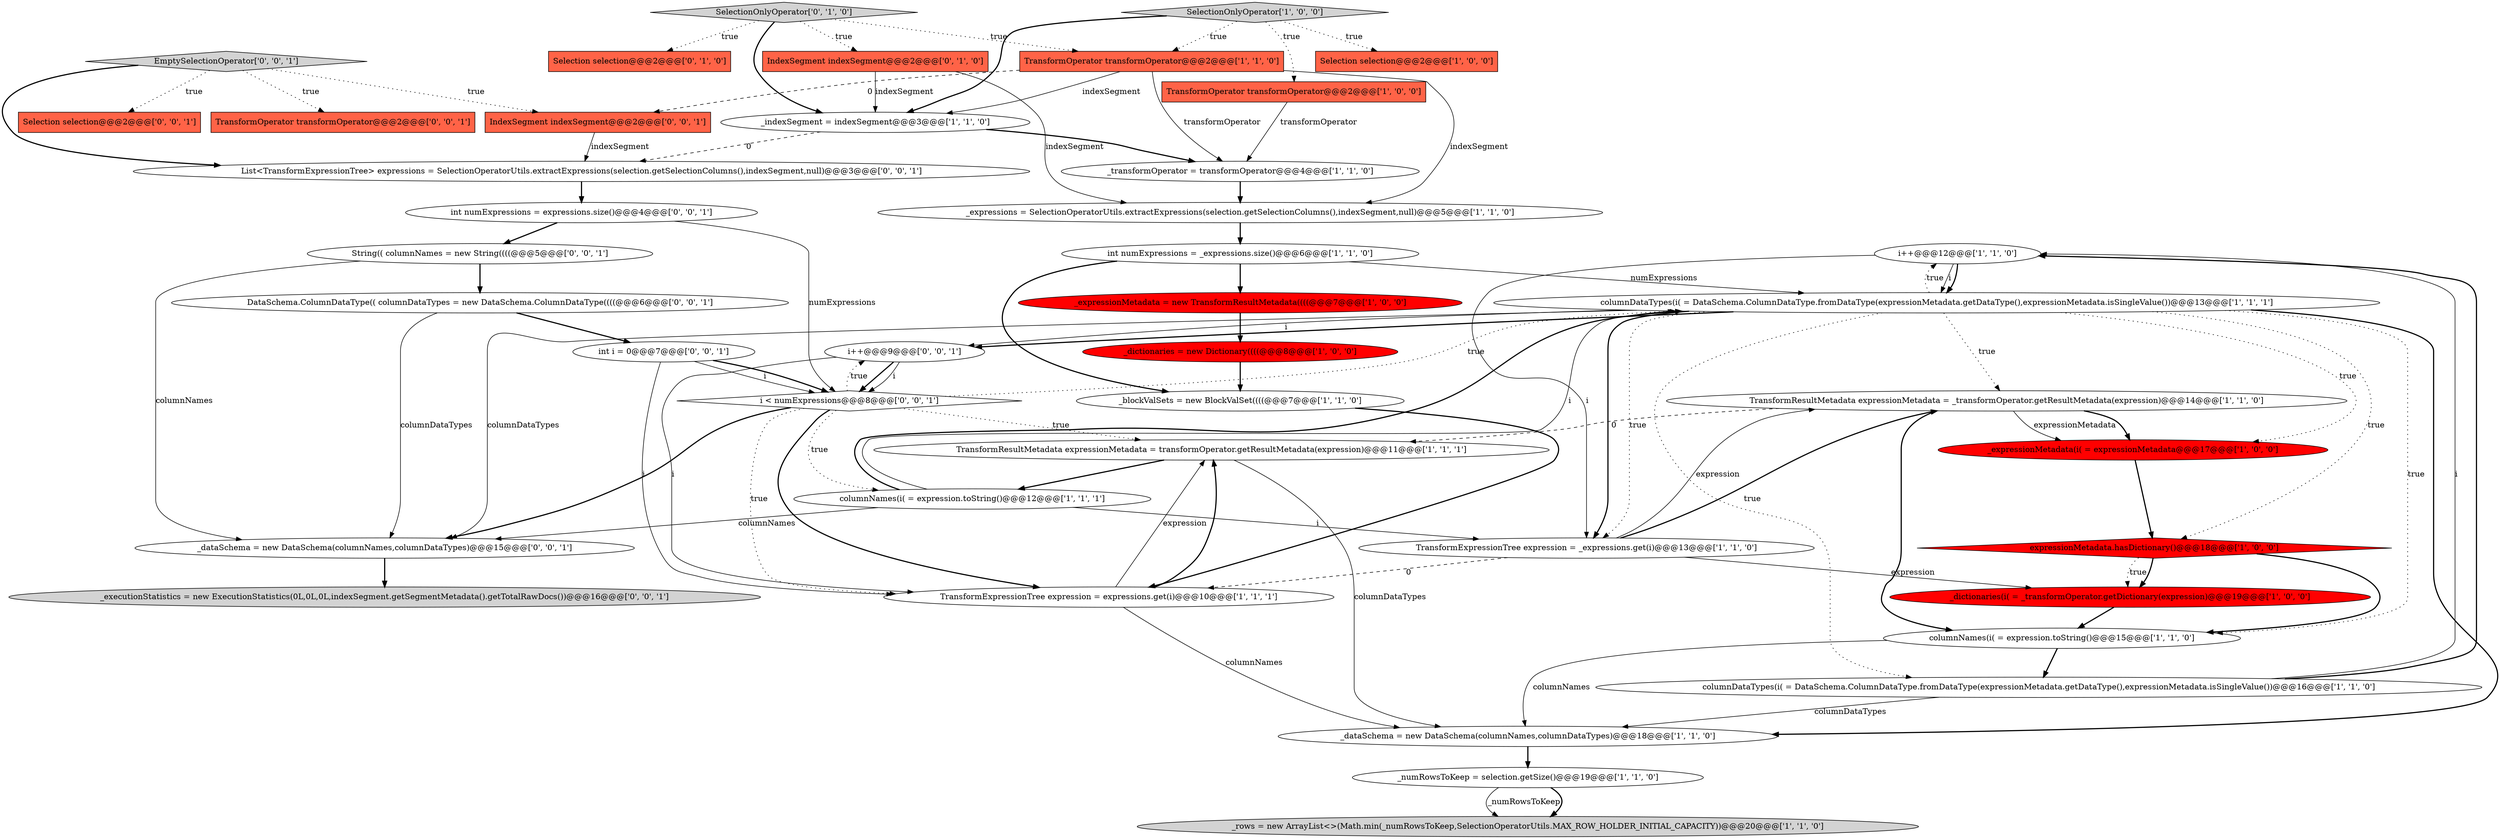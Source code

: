digraph {
7 [style = filled, label = "i++@@@12@@@['1', '1', '0']", fillcolor = white, shape = ellipse image = "AAA0AAABBB1BBB"];
8 [style = filled, label = "_dictionaries = new Dictionary((((@@@8@@@['1', '0', '0']", fillcolor = red, shape = ellipse image = "AAA1AAABBB1BBB"];
34 [style = filled, label = "List<TransformExpressionTree> expressions = SelectionOperatorUtils.extractExpressions(selection.getSelectionColumns(),indexSegment,null)@@@3@@@['0', '0', '1']", fillcolor = white, shape = ellipse image = "AAA0AAABBB3BBB"];
6 [style = filled, label = "_dictionaries(i( = _transformOperator.getDictionary(expression)@@@19@@@['1', '0', '0']", fillcolor = red, shape = ellipse image = "AAA1AAABBB1BBB"];
0 [style = filled, label = "_expressionMetadata(i( = expressionMetadata@@@17@@@['1', '0', '0']", fillcolor = red, shape = ellipse image = "AAA1AAABBB1BBB"];
13 [style = filled, label = "TransformOperator transformOperator@@@2@@@['1', '0', '0']", fillcolor = tomato, shape = box image = "AAA0AAABBB1BBB"];
25 [style = filled, label = "TransformOperator transformOperator@@@2@@@['1', '1', '0']", fillcolor = tomato, shape = box image = "AAA0AAABBB1BBB"];
4 [style = filled, label = "columnNames(i( = expression.toString()@@@15@@@['1', '1', '0']", fillcolor = white, shape = ellipse image = "AAA0AAABBB1BBB"];
28 [style = filled, label = "IndexSegment indexSegment@@@2@@@['0', '1', '0']", fillcolor = tomato, shape = box image = "AAA0AAABBB2BBB"];
9 [style = filled, label = "columnDataTypes(i( = DataSchema.ColumnDataType.fromDataType(expressionMetadata.getDataType(),expressionMetadata.isSingleValue())@@@13@@@['1', '1', '1']", fillcolor = white, shape = ellipse image = "AAA0AAABBB1BBB"];
2 [style = filled, label = "TransformExpressionTree expression = _expressions.get(i)@@@13@@@['1', '1', '0']", fillcolor = white, shape = ellipse image = "AAA0AAABBB1BBB"];
40 [style = filled, label = "i++@@@9@@@['0', '0', '1']", fillcolor = white, shape = ellipse image = "AAA0AAABBB3BBB"];
11 [style = filled, label = "int numExpressions = _expressions.size()@@@6@@@['1', '1', '0']", fillcolor = white, shape = ellipse image = "AAA0AAABBB1BBB"];
36 [style = filled, label = "i < numExpressions@@@8@@@['0', '0', '1']", fillcolor = white, shape = diamond image = "AAA0AAABBB3BBB"];
37 [style = filled, label = "String(( columnNames = new String((((@@@5@@@['0', '0', '1']", fillcolor = white, shape = ellipse image = "AAA0AAABBB3BBB"];
14 [style = filled, label = "TransformExpressionTree expression = expressions.get(i)@@@10@@@['1', '1', '1']", fillcolor = white, shape = ellipse image = "AAA0AAABBB1BBB"];
27 [style = filled, label = "Selection selection@@@2@@@['0', '1', '0']", fillcolor = tomato, shape = box image = "AAA0AAABBB2BBB"];
12 [style = filled, label = "Selection selection@@@2@@@['1', '0', '0']", fillcolor = tomato, shape = box image = "AAA0AAABBB1BBB"];
19 [style = filled, label = "TransformResultMetadata expressionMetadata = transformOperator.getResultMetadata(expression)@@@11@@@['1', '1', '1']", fillcolor = white, shape = ellipse image = "AAA0AAABBB1BBB"];
38 [style = filled, label = "int numExpressions = expressions.size()@@@4@@@['0', '0', '1']", fillcolor = white, shape = ellipse image = "AAA0AAABBB3BBB"];
31 [style = filled, label = "EmptySelectionOperator['0', '0', '1']", fillcolor = lightgray, shape = diamond image = "AAA0AAABBB3BBB"];
17 [style = filled, label = "_expressionMetadata = new TransformResultMetadata((((@@@7@@@['1', '0', '0']", fillcolor = red, shape = ellipse image = "AAA1AAABBB1BBB"];
29 [style = filled, label = "TransformOperator transformOperator@@@2@@@['0', '0', '1']", fillcolor = tomato, shape = box image = "AAA0AAABBB3BBB"];
10 [style = filled, label = "columnNames(i( = expression.toString()@@@12@@@['1', '1', '1']", fillcolor = white, shape = ellipse image = "AAA0AAABBB1BBB"];
5 [style = filled, label = "expressionMetadata.hasDictionary()@@@18@@@['1', '0', '0']", fillcolor = red, shape = diamond image = "AAA1AAABBB1BBB"];
30 [style = filled, label = "DataSchema.ColumnDataType(( columnDataTypes = new DataSchema.ColumnDataType((((@@@6@@@['0', '0', '1']", fillcolor = white, shape = ellipse image = "AAA0AAABBB3BBB"];
3 [style = filled, label = "SelectionOnlyOperator['1', '0', '0']", fillcolor = lightgray, shape = diamond image = "AAA0AAABBB1BBB"];
33 [style = filled, label = "Selection selection@@@2@@@['0', '0', '1']", fillcolor = tomato, shape = box image = "AAA0AAABBB3BBB"];
18 [style = filled, label = "_indexSegment = indexSegment@@@3@@@['1', '1', '0']", fillcolor = white, shape = ellipse image = "AAA0AAABBB1BBB"];
39 [style = filled, label = "_executionStatistics = new ExecutionStatistics(0L,0L,0L,indexSegment.getSegmentMetadata().getTotalRawDocs())@@@16@@@['0', '0', '1']", fillcolor = lightgray, shape = ellipse image = "AAA0AAABBB3BBB"];
22 [style = filled, label = "_transformOperator = transformOperator@@@4@@@['1', '1', '0']", fillcolor = white, shape = ellipse image = "AAA0AAABBB1BBB"];
23 [style = filled, label = "_numRowsToKeep = selection.getSize()@@@19@@@['1', '1', '0']", fillcolor = white, shape = ellipse image = "AAA0AAABBB1BBB"];
15 [style = filled, label = "columnDataTypes(i( = DataSchema.ColumnDataType.fromDataType(expressionMetadata.getDataType(),expressionMetadata.isSingleValue())@@@16@@@['1', '1', '0']", fillcolor = white, shape = ellipse image = "AAA0AAABBB1BBB"];
32 [style = filled, label = "int i = 0@@@7@@@['0', '0', '1']", fillcolor = white, shape = ellipse image = "AAA0AAABBB3BBB"];
16 [style = filled, label = "_rows = new ArrayList<>(Math.min(_numRowsToKeep,SelectionOperatorUtils.MAX_ROW_HOLDER_INITIAL_CAPACITY))@@@20@@@['1', '1', '0']", fillcolor = lightgray, shape = ellipse image = "AAA0AAABBB1BBB"];
35 [style = filled, label = "_dataSchema = new DataSchema(columnNames,columnDataTypes)@@@15@@@['0', '0', '1']", fillcolor = white, shape = ellipse image = "AAA0AAABBB3BBB"];
21 [style = filled, label = "_dataSchema = new DataSchema(columnNames,columnDataTypes)@@@18@@@['1', '1', '0']", fillcolor = white, shape = ellipse image = "AAA0AAABBB1BBB"];
41 [style = filled, label = "IndexSegment indexSegment@@@2@@@['0', '0', '1']", fillcolor = tomato, shape = box image = "AAA0AAABBB3BBB"];
1 [style = filled, label = "_blockValSets = new BlockValSet((((@@@7@@@['1', '1', '0']", fillcolor = white, shape = ellipse image = "AAA0AAABBB1BBB"];
26 [style = filled, label = "SelectionOnlyOperator['0', '1', '0']", fillcolor = lightgray, shape = diamond image = "AAA0AAABBB2BBB"];
20 [style = filled, label = "TransformResultMetadata expressionMetadata = _transformOperator.getResultMetadata(expression)@@@14@@@['1', '1', '0']", fillcolor = white, shape = ellipse image = "AAA0AAABBB1BBB"];
24 [style = filled, label = "_expressions = SelectionOperatorUtils.extractExpressions(selection.getSelectionColumns(),indexSegment,null)@@@5@@@['1', '1', '0']", fillcolor = white, shape = ellipse image = "AAA0AAABBB1BBB"];
19->21 [style = solid, label="columnDataTypes"];
32->36 [style = solid, label="i"];
9->35 [style = solid, label="columnDataTypes"];
20->0 [style = solid, label="expressionMetadata"];
2->20 [style = solid, label="expression"];
20->0 [style = bold, label=""];
4->15 [style = bold, label=""];
3->25 [style = dotted, label="true"];
7->9 [style = solid, label="i"];
28->24 [style = solid, label="indexSegment"];
3->18 [style = bold, label=""];
7->9 [style = bold, label=""];
8->1 [style = bold, label=""];
30->35 [style = solid, label="columnDataTypes"];
18->22 [style = bold, label=""];
2->6 [style = solid, label="expression"];
2->14 [style = dashed, label="0"];
24->11 [style = bold, label=""];
26->28 [style = dotted, label="true"];
9->21 [style = bold, label=""];
9->15 [style = dotted, label="true"];
36->14 [style = dotted, label="true"];
9->40 [style = bold, label=""];
11->9 [style = solid, label="numExpressions"];
2->20 [style = bold, label=""];
9->2 [style = bold, label=""];
5->6 [style = dotted, label="true"];
14->21 [style = solid, label="columnNames"];
36->40 [style = dotted, label="true"];
36->14 [style = bold, label=""];
31->33 [style = dotted, label="true"];
25->41 [style = dashed, label="0"];
15->21 [style = solid, label="columnDataTypes"];
6->4 [style = bold, label=""];
32->14 [style = solid, label="i"];
5->6 [style = bold, label=""];
38->37 [style = bold, label=""];
4->21 [style = solid, label="columnNames"];
10->35 [style = solid, label="columnNames"];
9->4 [style = dotted, label="true"];
32->36 [style = bold, label=""];
11->17 [style = bold, label=""];
10->9 [style = solid, label="i"];
25->22 [style = solid, label="transformOperator"];
34->38 [style = bold, label=""];
36->35 [style = bold, label=""];
31->29 [style = dotted, label="true"];
15->7 [style = solid, label="i"];
21->23 [style = bold, label=""];
23->16 [style = solid, label="_numRowsToKeep"];
17->8 [style = bold, label=""];
9->0 [style = dotted, label="true"];
41->34 [style = solid, label="indexSegment"];
7->2 [style = solid, label="i"];
20->19 [style = dashed, label="0"];
37->30 [style = bold, label=""];
26->27 [style = dotted, label="true"];
35->39 [style = bold, label=""];
10->2 [style = solid, label="i"];
40->14 [style = solid, label="i"];
13->22 [style = solid, label="transformOperator"];
14->19 [style = bold, label=""];
19->10 [style = bold, label=""];
30->32 [style = bold, label=""];
28->18 [style = solid, label="indexSegment"];
36->19 [style = dotted, label="true"];
31->34 [style = bold, label=""];
18->34 [style = dashed, label="0"];
9->40 [style = solid, label="i"];
40->36 [style = bold, label=""];
14->19 [style = solid, label="expression"];
5->4 [style = bold, label=""];
37->35 [style = solid, label="columnNames"];
9->20 [style = dotted, label="true"];
10->9 [style = bold, label=""];
9->7 [style = dotted, label="true"];
25->24 [style = solid, label="indexSegment"];
3->13 [style = dotted, label="true"];
0->5 [style = bold, label=""];
9->5 [style = dotted, label="true"];
23->16 [style = bold, label=""];
15->7 [style = bold, label=""];
11->1 [style = bold, label=""];
26->25 [style = dotted, label="true"];
20->4 [style = bold, label=""];
36->10 [style = dotted, label="true"];
25->18 [style = solid, label="indexSegment"];
38->36 [style = solid, label="numExpressions"];
3->12 [style = dotted, label="true"];
9->2 [style = dotted, label="true"];
40->36 [style = solid, label="i"];
1->14 [style = bold, label=""];
22->24 [style = bold, label=""];
36->9 [style = dotted, label="true"];
31->41 [style = dotted, label="true"];
26->18 [style = bold, label=""];
}
